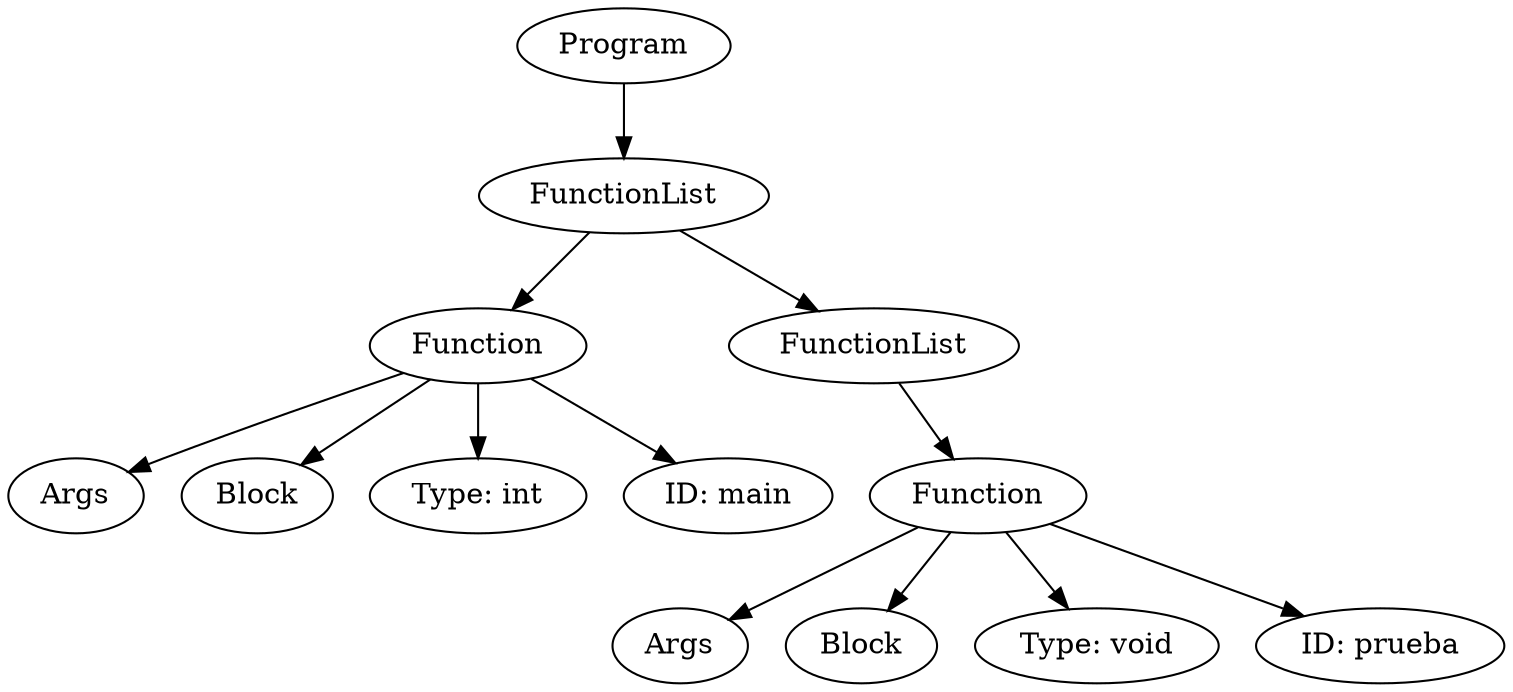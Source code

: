 digraph ccTree {
	n0 [label = "Args"]
	n1 [label = "Block"]
	n2 [label = "Function"]
	n3 [label = "Type: int"]
	n4 [label = "ID: main"]
	n2-> n3
	n2-> n4
	n2-> n0
	n2-> n1
	n5 [label = "Args"]
	n6 [label = "Block"]
	n7 [label = "Function"]
	n8 [label = "Type: void"]
	n9 [label = "ID: prueba"]
	n7-> n8
	n7-> n9
	n7-> n5
	n7-> n6
	n10 [label = "FunctionList"]
	n10-> n7
	n11 [label = "FunctionList"]
	n11-> n10
	n11-> n2
	n12 [label = "Program"]
	n12-> n11
}